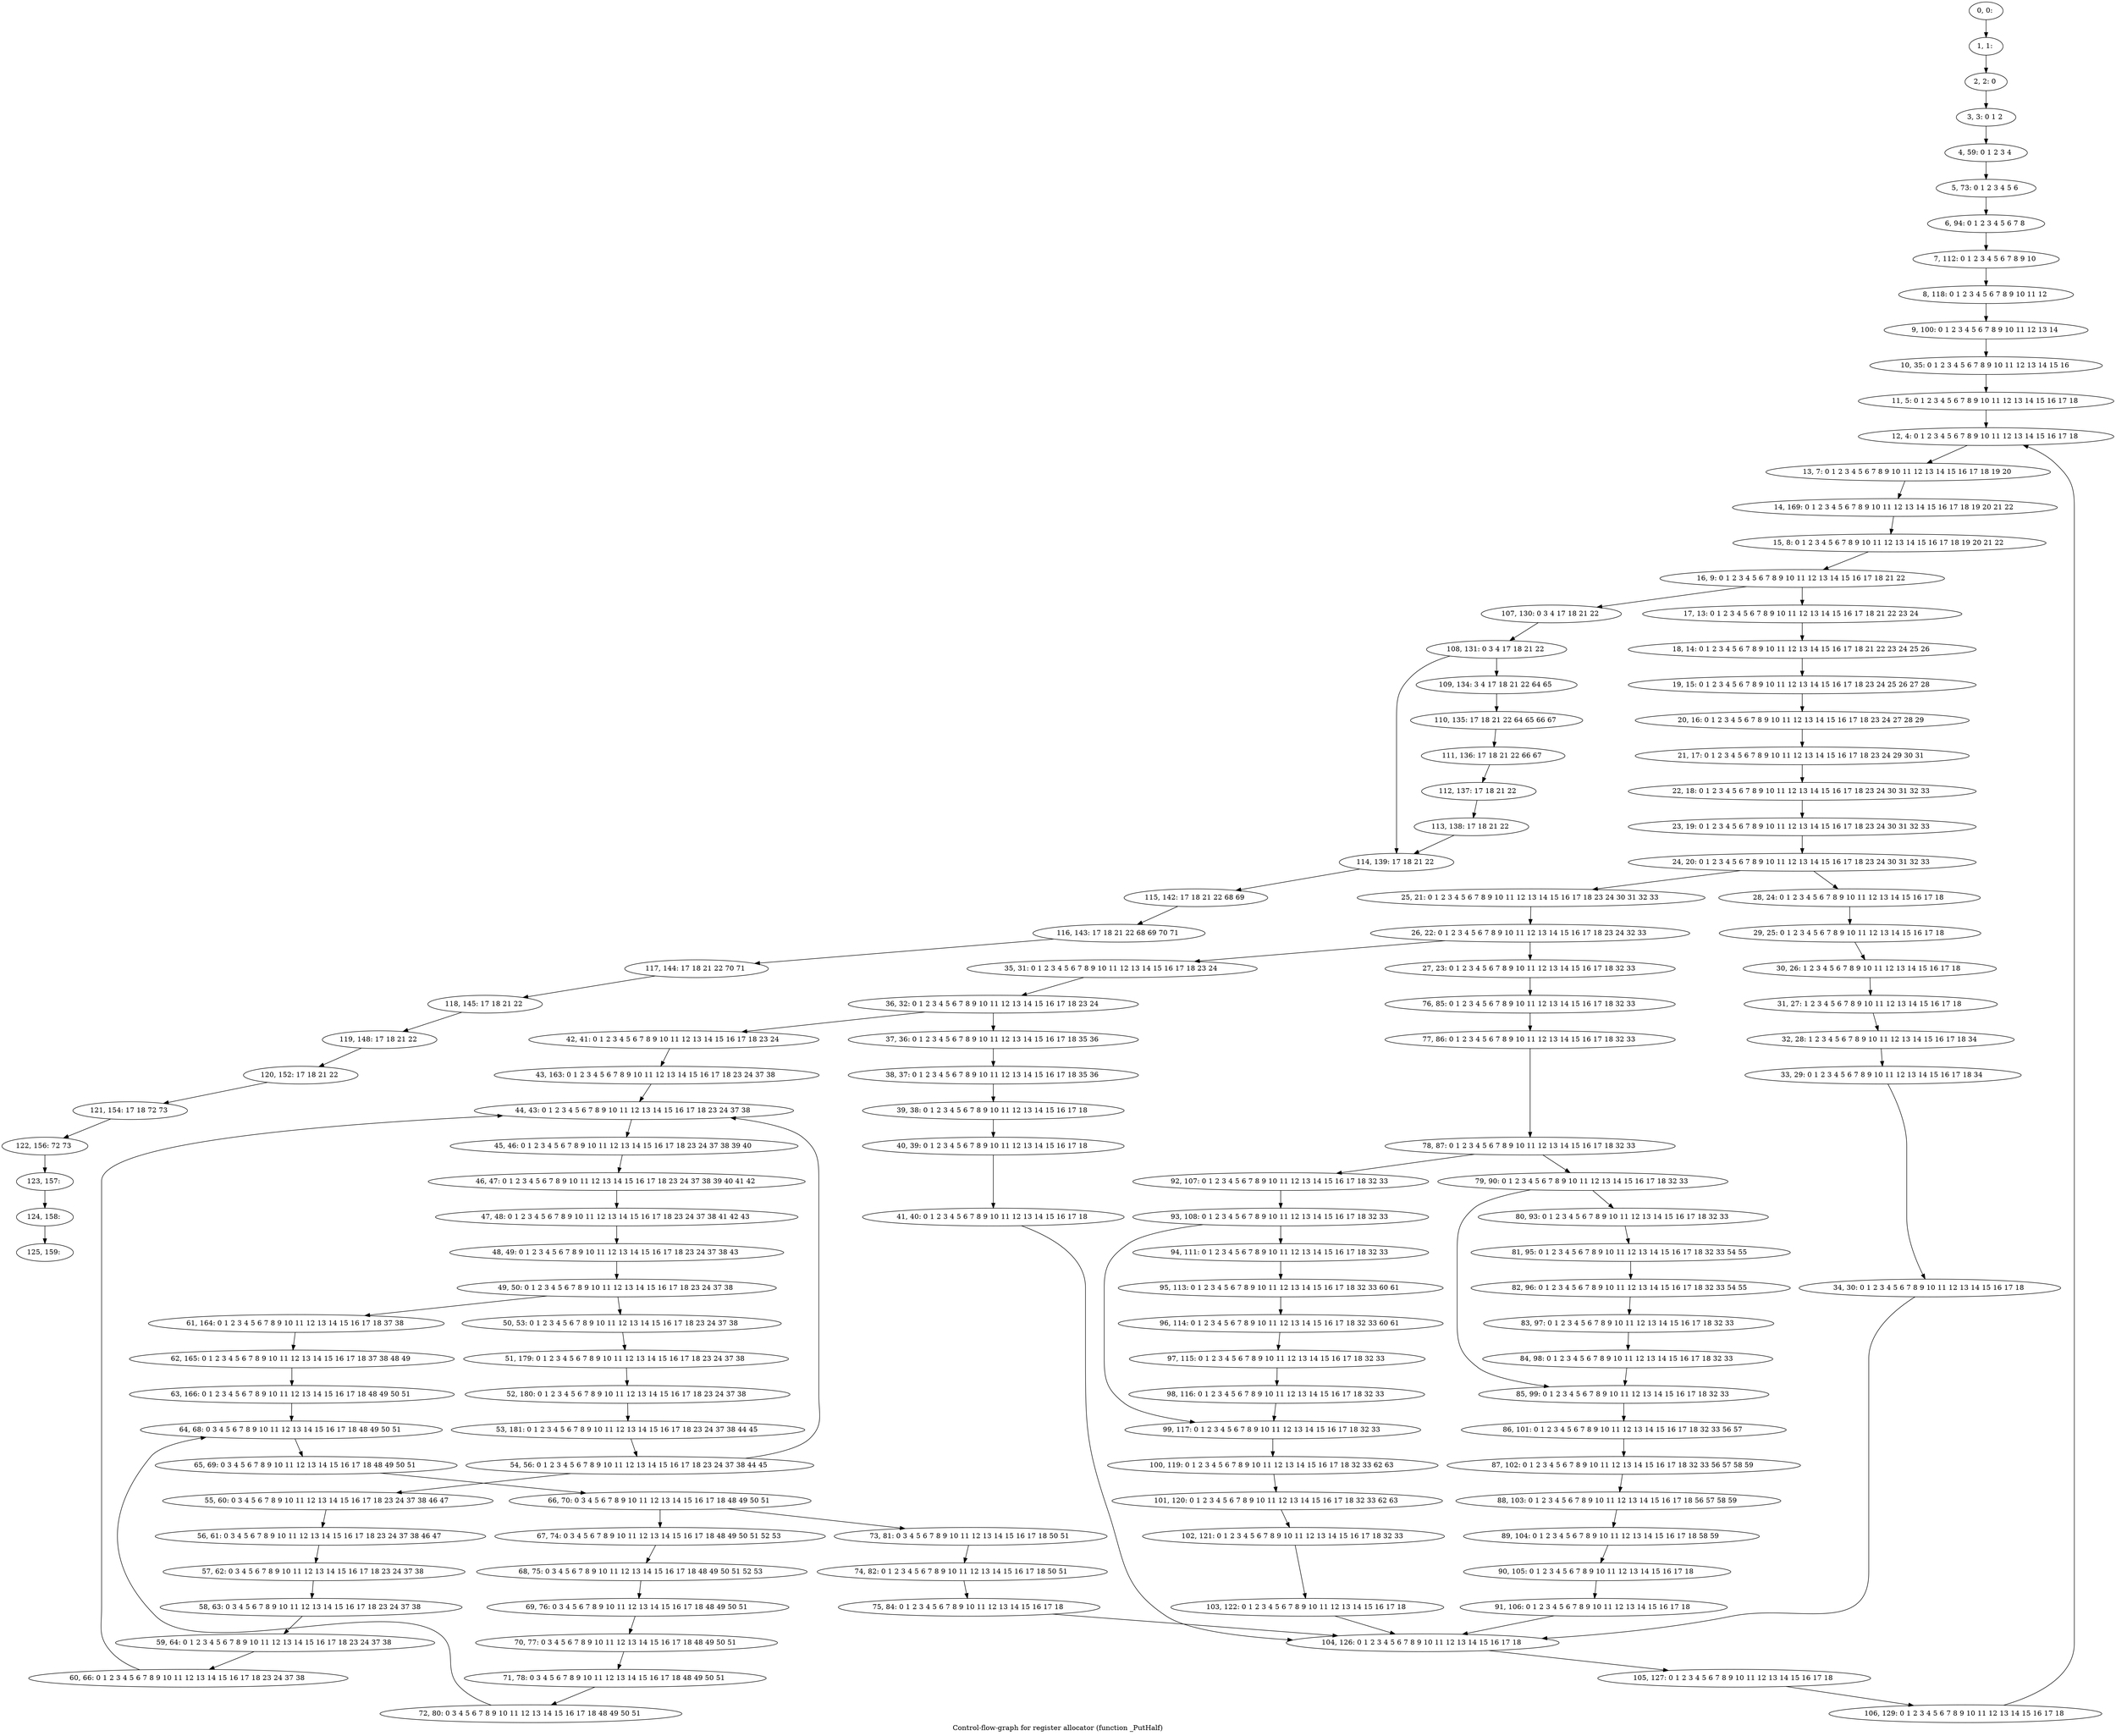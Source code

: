 digraph G {
graph [label="Control-flow-graph for register allocator (function _PutHalf)"]
0[label="0, 0: "];
1[label="1, 1: "];
2[label="2, 2: 0 "];
3[label="3, 3: 0 1 2 "];
4[label="4, 59: 0 1 2 3 4 "];
5[label="5, 73: 0 1 2 3 4 5 6 "];
6[label="6, 94: 0 1 2 3 4 5 6 7 8 "];
7[label="7, 112: 0 1 2 3 4 5 6 7 8 9 10 "];
8[label="8, 118: 0 1 2 3 4 5 6 7 8 9 10 11 12 "];
9[label="9, 100: 0 1 2 3 4 5 6 7 8 9 10 11 12 13 14 "];
10[label="10, 35: 0 1 2 3 4 5 6 7 8 9 10 11 12 13 14 15 16 "];
11[label="11, 5: 0 1 2 3 4 5 6 7 8 9 10 11 12 13 14 15 16 17 18 "];
12[label="12, 4: 0 1 2 3 4 5 6 7 8 9 10 11 12 13 14 15 16 17 18 "];
13[label="13, 7: 0 1 2 3 4 5 6 7 8 9 10 11 12 13 14 15 16 17 18 19 20 "];
14[label="14, 169: 0 1 2 3 4 5 6 7 8 9 10 11 12 13 14 15 16 17 18 19 20 21 22 "];
15[label="15, 8: 0 1 2 3 4 5 6 7 8 9 10 11 12 13 14 15 16 17 18 19 20 21 22 "];
16[label="16, 9: 0 1 2 3 4 5 6 7 8 9 10 11 12 13 14 15 16 17 18 21 22 "];
17[label="17, 13: 0 1 2 3 4 5 6 7 8 9 10 11 12 13 14 15 16 17 18 21 22 23 24 "];
18[label="18, 14: 0 1 2 3 4 5 6 7 8 9 10 11 12 13 14 15 16 17 18 21 22 23 24 25 26 "];
19[label="19, 15: 0 1 2 3 4 5 6 7 8 9 10 11 12 13 14 15 16 17 18 23 24 25 26 27 28 "];
20[label="20, 16: 0 1 2 3 4 5 6 7 8 9 10 11 12 13 14 15 16 17 18 23 24 27 28 29 "];
21[label="21, 17: 0 1 2 3 4 5 6 7 8 9 10 11 12 13 14 15 16 17 18 23 24 29 30 31 "];
22[label="22, 18: 0 1 2 3 4 5 6 7 8 9 10 11 12 13 14 15 16 17 18 23 24 30 31 32 33 "];
23[label="23, 19: 0 1 2 3 4 5 6 7 8 9 10 11 12 13 14 15 16 17 18 23 24 30 31 32 33 "];
24[label="24, 20: 0 1 2 3 4 5 6 7 8 9 10 11 12 13 14 15 16 17 18 23 24 30 31 32 33 "];
25[label="25, 21: 0 1 2 3 4 5 6 7 8 9 10 11 12 13 14 15 16 17 18 23 24 30 31 32 33 "];
26[label="26, 22: 0 1 2 3 4 5 6 7 8 9 10 11 12 13 14 15 16 17 18 23 24 32 33 "];
27[label="27, 23: 0 1 2 3 4 5 6 7 8 9 10 11 12 13 14 15 16 17 18 32 33 "];
28[label="28, 24: 0 1 2 3 4 5 6 7 8 9 10 11 12 13 14 15 16 17 18 "];
29[label="29, 25: 0 1 2 3 4 5 6 7 8 9 10 11 12 13 14 15 16 17 18 "];
30[label="30, 26: 1 2 3 4 5 6 7 8 9 10 11 12 13 14 15 16 17 18 "];
31[label="31, 27: 1 2 3 4 5 6 7 8 9 10 11 12 13 14 15 16 17 18 "];
32[label="32, 28: 1 2 3 4 5 6 7 8 9 10 11 12 13 14 15 16 17 18 34 "];
33[label="33, 29: 0 1 2 3 4 5 6 7 8 9 10 11 12 13 14 15 16 17 18 34 "];
34[label="34, 30: 0 1 2 3 4 5 6 7 8 9 10 11 12 13 14 15 16 17 18 "];
35[label="35, 31: 0 1 2 3 4 5 6 7 8 9 10 11 12 13 14 15 16 17 18 23 24 "];
36[label="36, 32: 0 1 2 3 4 5 6 7 8 9 10 11 12 13 14 15 16 17 18 23 24 "];
37[label="37, 36: 0 1 2 3 4 5 6 7 8 9 10 11 12 13 14 15 16 17 18 35 36 "];
38[label="38, 37: 0 1 2 3 4 5 6 7 8 9 10 11 12 13 14 15 16 17 18 35 36 "];
39[label="39, 38: 0 1 2 3 4 5 6 7 8 9 10 11 12 13 14 15 16 17 18 "];
40[label="40, 39: 0 1 2 3 4 5 6 7 8 9 10 11 12 13 14 15 16 17 18 "];
41[label="41, 40: 0 1 2 3 4 5 6 7 8 9 10 11 12 13 14 15 16 17 18 "];
42[label="42, 41: 0 1 2 3 4 5 6 7 8 9 10 11 12 13 14 15 16 17 18 23 24 "];
43[label="43, 163: 0 1 2 3 4 5 6 7 8 9 10 11 12 13 14 15 16 17 18 23 24 37 38 "];
44[label="44, 43: 0 1 2 3 4 5 6 7 8 9 10 11 12 13 14 15 16 17 18 23 24 37 38 "];
45[label="45, 46: 0 1 2 3 4 5 6 7 8 9 10 11 12 13 14 15 16 17 18 23 24 37 38 39 40 "];
46[label="46, 47: 0 1 2 3 4 5 6 7 8 9 10 11 12 13 14 15 16 17 18 23 24 37 38 39 40 41 42 "];
47[label="47, 48: 0 1 2 3 4 5 6 7 8 9 10 11 12 13 14 15 16 17 18 23 24 37 38 41 42 43 "];
48[label="48, 49: 0 1 2 3 4 5 6 7 8 9 10 11 12 13 14 15 16 17 18 23 24 37 38 43 "];
49[label="49, 50: 0 1 2 3 4 5 6 7 8 9 10 11 12 13 14 15 16 17 18 23 24 37 38 "];
50[label="50, 53: 0 1 2 3 4 5 6 7 8 9 10 11 12 13 14 15 16 17 18 23 24 37 38 "];
51[label="51, 179: 0 1 2 3 4 5 6 7 8 9 10 11 12 13 14 15 16 17 18 23 24 37 38 "];
52[label="52, 180: 0 1 2 3 4 5 6 7 8 9 10 11 12 13 14 15 16 17 18 23 24 37 38 "];
53[label="53, 181: 0 1 2 3 4 5 6 7 8 9 10 11 12 13 14 15 16 17 18 23 24 37 38 44 45 "];
54[label="54, 56: 0 1 2 3 4 5 6 7 8 9 10 11 12 13 14 15 16 17 18 23 24 37 38 44 45 "];
55[label="55, 60: 0 3 4 5 6 7 8 9 10 11 12 13 14 15 16 17 18 23 24 37 38 46 47 "];
56[label="56, 61: 0 3 4 5 6 7 8 9 10 11 12 13 14 15 16 17 18 23 24 37 38 46 47 "];
57[label="57, 62: 0 3 4 5 6 7 8 9 10 11 12 13 14 15 16 17 18 23 24 37 38 "];
58[label="58, 63: 0 3 4 5 6 7 8 9 10 11 12 13 14 15 16 17 18 23 24 37 38 "];
59[label="59, 64: 0 1 2 3 4 5 6 7 8 9 10 11 12 13 14 15 16 17 18 23 24 37 38 "];
60[label="60, 66: 0 1 2 3 4 5 6 7 8 9 10 11 12 13 14 15 16 17 18 23 24 37 38 "];
61[label="61, 164: 0 1 2 3 4 5 6 7 8 9 10 11 12 13 14 15 16 17 18 37 38 "];
62[label="62, 165: 0 1 2 3 4 5 6 7 8 9 10 11 12 13 14 15 16 17 18 37 38 48 49 "];
63[label="63, 166: 0 1 2 3 4 5 6 7 8 9 10 11 12 13 14 15 16 17 18 48 49 50 51 "];
64[label="64, 68: 0 3 4 5 6 7 8 9 10 11 12 13 14 15 16 17 18 48 49 50 51 "];
65[label="65, 69: 0 3 4 5 6 7 8 9 10 11 12 13 14 15 16 17 18 48 49 50 51 "];
66[label="66, 70: 0 3 4 5 6 7 8 9 10 11 12 13 14 15 16 17 18 48 49 50 51 "];
67[label="67, 74: 0 3 4 5 6 7 8 9 10 11 12 13 14 15 16 17 18 48 49 50 51 52 53 "];
68[label="68, 75: 0 3 4 5 6 7 8 9 10 11 12 13 14 15 16 17 18 48 49 50 51 52 53 "];
69[label="69, 76: 0 3 4 5 6 7 8 9 10 11 12 13 14 15 16 17 18 48 49 50 51 "];
70[label="70, 77: 0 3 4 5 6 7 8 9 10 11 12 13 14 15 16 17 18 48 49 50 51 "];
71[label="71, 78: 0 3 4 5 6 7 8 9 10 11 12 13 14 15 16 17 18 48 49 50 51 "];
72[label="72, 80: 0 3 4 5 6 7 8 9 10 11 12 13 14 15 16 17 18 48 49 50 51 "];
73[label="73, 81: 0 3 4 5 6 7 8 9 10 11 12 13 14 15 16 17 18 50 51 "];
74[label="74, 82: 0 1 2 3 4 5 6 7 8 9 10 11 12 13 14 15 16 17 18 50 51 "];
75[label="75, 84: 0 1 2 3 4 5 6 7 8 9 10 11 12 13 14 15 16 17 18 "];
76[label="76, 85: 0 1 2 3 4 5 6 7 8 9 10 11 12 13 14 15 16 17 18 32 33 "];
77[label="77, 86: 0 1 2 3 4 5 6 7 8 9 10 11 12 13 14 15 16 17 18 32 33 "];
78[label="78, 87: 0 1 2 3 4 5 6 7 8 9 10 11 12 13 14 15 16 17 18 32 33 "];
79[label="79, 90: 0 1 2 3 4 5 6 7 8 9 10 11 12 13 14 15 16 17 18 32 33 "];
80[label="80, 93: 0 1 2 3 4 5 6 7 8 9 10 11 12 13 14 15 16 17 18 32 33 "];
81[label="81, 95: 0 1 2 3 4 5 6 7 8 9 10 11 12 13 14 15 16 17 18 32 33 54 55 "];
82[label="82, 96: 0 1 2 3 4 5 6 7 8 9 10 11 12 13 14 15 16 17 18 32 33 54 55 "];
83[label="83, 97: 0 1 2 3 4 5 6 7 8 9 10 11 12 13 14 15 16 17 18 32 33 "];
84[label="84, 98: 0 1 2 3 4 5 6 7 8 9 10 11 12 13 14 15 16 17 18 32 33 "];
85[label="85, 99: 0 1 2 3 4 5 6 7 8 9 10 11 12 13 14 15 16 17 18 32 33 "];
86[label="86, 101: 0 1 2 3 4 5 6 7 8 9 10 11 12 13 14 15 16 17 18 32 33 56 57 "];
87[label="87, 102: 0 1 2 3 4 5 6 7 8 9 10 11 12 13 14 15 16 17 18 32 33 56 57 58 59 "];
88[label="88, 103: 0 1 2 3 4 5 6 7 8 9 10 11 12 13 14 15 16 17 18 56 57 58 59 "];
89[label="89, 104: 0 1 2 3 4 5 6 7 8 9 10 11 12 13 14 15 16 17 18 58 59 "];
90[label="90, 105: 0 1 2 3 4 5 6 7 8 9 10 11 12 13 14 15 16 17 18 "];
91[label="91, 106: 0 1 2 3 4 5 6 7 8 9 10 11 12 13 14 15 16 17 18 "];
92[label="92, 107: 0 1 2 3 4 5 6 7 8 9 10 11 12 13 14 15 16 17 18 32 33 "];
93[label="93, 108: 0 1 2 3 4 5 6 7 8 9 10 11 12 13 14 15 16 17 18 32 33 "];
94[label="94, 111: 0 1 2 3 4 5 6 7 8 9 10 11 12 13 14 15 16 17 18 32 33 "];
95[label="95, 113: 0 1 2 3 4 5 6 7 8 9 10 11 12 13 14 15 16 17 18 32 33 60 61 "];
96[label="96, 114: 0 1 2 3 4 5 6 7 8 9 10 11 12 13 14 15 16 17 18 32 33 60 61 "];
97[label="97, 115: 0 1 2 3 4 5 6 7 8 9 10 11 12 13 14 15 16 17 18 32 33 "];
98[label="98, 116: 0 1 2 3 4 5 6 7 8 9 10 11 12 13 14 15 16 17 18 32 33 "];
99[label="99, 117: 0 1 2 3 4 5 6 7 8 9 10 11 12 13 14 15 16 17 18 32 33 "];
100[label="100, 119: 0 1 2 3 4 5 6 7 8 9 10 11 12 13 14 15 16 17 18 32 33 62 63 "];
101[label="101, 120: 0 1 2 3 4 5 6 7 8 9 10 11 12 13 14 15 16 17 18 32 33 62 63 "];
102[label="102, 121: 0 1 2 3 4 5 6 7 8 9 10 11 12 13 14 15 16 17 18 32 33 "];
103[label="103, 122: 0 1 2 3 4 5 6 7 8 9 10 11 12 13 14 15 16 17 18 "];
104[label="104, 126: 0 1 2 3 4 5 6 7 8 9 10 11 12 13 14 15 16 17 18 "];
105[label="105, 127: 0 1 2 3 4 5 6 7 8 9 10 11 12 13 14 15 16 17 18 "];
106[label="106, 129: 0 1 2 3 4 5 6 7 8 9 10 11 12 13 14 15 16 17 18 "];
107[label="107, 130: 0 3 4 17 18 21 22 "];
108[label="108, 131: 0 3 4 17 18 21 22 "];
109[label="109, 134: 3 4 17 18 21 22 64 65 "];
110[label="110, 135: 17 18 21 22 64 65 66 67 "];
111[label="111, 136: 17 18 21 22 66 67 "];
112[label="112, 137: 17 18 21 22 "];
113[label="113, 138: 17 18 21 22 "];
114[label="114, 139: 17 18 21 22 "];
115[label="115, 142: 17 18 21 22 68 69 "];
116[label="116, 143: 17 18 21 22 68 69 70 71 "];
117[label="117, 144: 17 18 21 22 70 71 "];
118[label="118, 145: 17 18 21 22 "];
119[label="119, 148: 17 18 21 22 "];
120[label="120, 152: 17 18 21 22 "];
121[label="121, 154: 17 18 72 73 "];
122[label="122, 156: 72 73 "];
123[label="123, 157: "];
124[label="124, 158: "];
125[label="125, 159: "];
0->1 ;
1->2 ;
2->3 ;
3->4 ;
4->5 ;
5->6 ;
6->7 ;
7->8 ;
8->9 ;
9->10 ;
10->11 ;
11->12 ;
12->13 ;
13->14 ;
14->15 ;
15->16 ;
16->17 ;
16->107 ;
17->18 ;
18->19 ;
19->20 ;
20->21 ;
21->22 ;
22->23 ;
23->24 ;
24->25 ;
24->28 ;
25->26 ;
26->27 ;
26->35 ;
27->76 ;
28->29 ;
29->30 ;
30->31 ;
31->32 ;
32->33 ;
33->34 ;
34->104 ;
35->36 ;
36->37 ;
36->42 ;
37->38 ;
38->39 ;
39->40 ;
40->41 ;
41->104 ;
42->43 ;
43->44 ;
44->45 ;
45->46 ;
46->47 ;
47->48 ;
48->49 ;
49->50 ;
49->61 ;
50->51 ;
51->52 ;
52->53 ;
53->54 ;
54->55 ;
54->44 ;
55->56 ;
56->57 ;
57->58 ;
58->59 ;
59->60 ;
60->44 ;
61->62 ;
62->63 ;
63->64 ;
64->65 ;
65->66 ;
66->67 ;
66->73 ;
67->68 ;
68->69 ;
69->70 ;
70->71 ;
71->72 ;
72->64 ;
73->74 ;
74->75 ;
75->104 ;
76->77 ;
77->78 ;
78->79 ;
78->92 ;
79->80 ;
79->85 ;
80->81 ;
81->82 ;
82->83 ;
83->84 ;
84->85 ;
85->86 ;
86->87 ;
87->88 ;
88->89 ;
89->90 ;
90->91 ;
91->104 ;
92->93 ;
93->94 ;
93->99 ;
94->95 ;
95->96 ;
96->97 ;
97->98 ;
98->99 ;
99->100 ;
100->101 ;
101->102 ;
102->103 ;
103->104 ;
104->105 ;
105->106 ;
106->12 ;
107->108 ;
108->109 ;
108->114 ;
109->110 ;
110->111 ;
111->112 ;
112->113 ;
113->114 ;
114->115 ;
115->116 ;
116->117 ;
117->118 ;
118->119 ;
119->120 ;
120->121 ;
121->122 ;
122->123 ;
123->124 ;
124->125 ;
}
